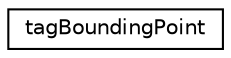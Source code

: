 digraph "Graphical Class Hierarchy"
{
 // LATEX_PDF_SIZE
  edge [fontname="Helvetica",fontsize="10",labelfontname="Helvetica",labelfontsize="10"];
  node [fontname="Helvetica",fontsize="10",shape=record];
  rankdir="LR";
  Node0 [label="tagBoundingPoint",height=0.2,width=0.4,color="black", fillcolor="white", style="filled",URL="$structtag_bounding_point.html",tooltip=" "];
}
